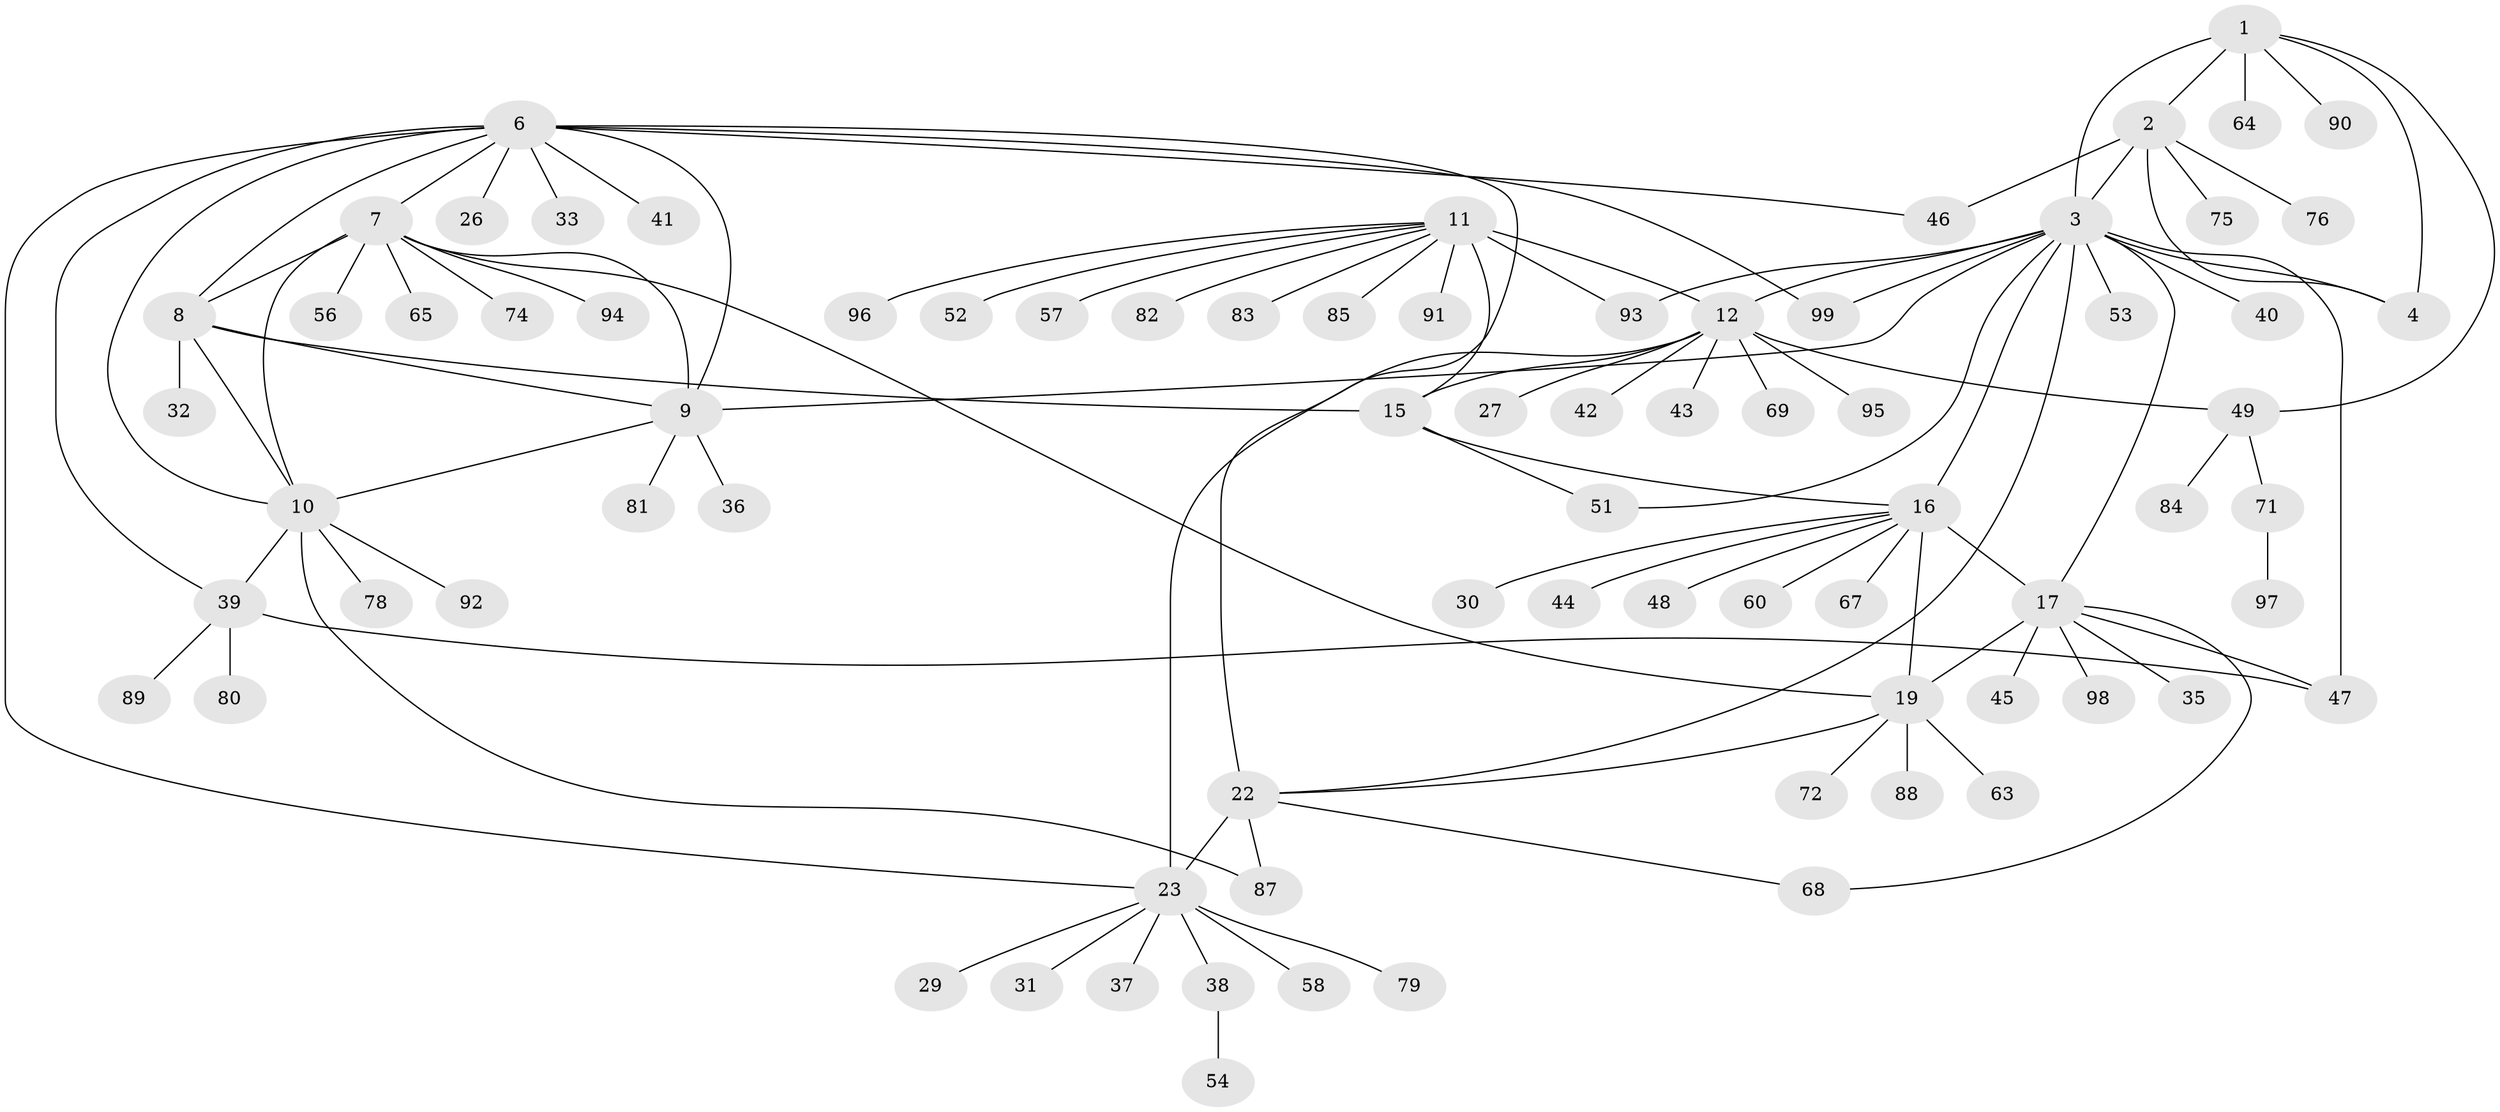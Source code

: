 // Generated by graph-tools (version 1.1) at 2025/24/03/03/25 07:24:13]
// undirected, 79 vertices, 107 edges
graph export_dot {
graph [start="1"]
  node [color=gray90,style=filled];
  1 [super="+59"];
  2 [super="+5"];
  3 [super="+55"];
  4 [super="+70"];
  6 [super="+21"];
  7;
  8 [super="+61"];
  9 [super="+50"];
  10 [super="+28"];
  11 [super="+13"];
  12 [super="+14"];
  15;
  16 [super="+20"];
  17 [super="+18"];
  19 [super="+34"];
  22 [super="+24"];
  23 [super="+25"];
  26;
  27;
  29;
  30;
  31;
  32;
  33;
  35;
  36;
  37;
  38;
  39;
  40;
  41;
  42;
  43;
  44;
  45 [super="+86"];
  46;
  47 [super="+73"];
  48;
  49 [super="+66"];
  51 [super="+62"];
  52;
  53;
  54;
  56;
  57;
  58 [super="+77"];
  60;
  63;
  64;
  65;
  67;
  68;
  69;
  71;
  72;
  74;
  75;
  76;
  78;
  79;
  80;
  81;
  82;
  83;
  84;
  85;
  87;
  88;
  89;
  90;
  91;
  92;
  93;
  94;
  95;
  96 [super="+100"];
  97;
  98;
  99;
  1 -- 2 [weight=2];
  1 -- 3;
  1 -- 4;
  1 -- 49;
  1 -- 64;
  1 -- 90;
  2 -- 3 [weight=2];
  2 -- 4 [weight=2];
  2 -- 46;
  2 -- 75;
  2 -- 76;
  3 -- 4;
  3 -- 9;
  3 -- 22;
  3 -- 40;
  3 -- 47;
  3 -- 51;
  3 -- 53;
  3 -- 93;
  3 -- 99;
  3 -- 16;
  3 -- 12;
  3 -- 17;
  6 -- 7;
  6 -- 8;
  6 -- 9;
  6 -- 10;
  6 -- 33;
  6 -- 46;
  6 -- 99;
  6 -- 39;
  6 -- 41;
  6 -- 22 [weight=2];
  6 -- 23 [weight=2];
  6 -- 26;
  7 -- 8;
  7 -- 9;
  7 -- 10;
  7 -- 19;
  7 -- 56;
  7 -- 65;
  7 -- 74;
  7 -- 94;
  8 -- 9;
  8 -- 10;
  8 -- 15;
  8 -- 32;
  9 -- 10;
  9 -- 36;
  9 -- 81;
  10 -- 39;
  10 -- 78;
  10 -- 87;
  10 -- 92;
  11 -- 12 [weight=4];
  11 -- 15 [weight=2];
  11 -- 82;
  11 -- 85;
  11 -- 91;
  11 -- 96;
  11 -- 83;
  11 -- 52;
  11 -- 57;
  11 -- 93;
  12 -- 15 [weight=2];
  12 -- 23;
  12 -- 27;
  12 -- 42;
  12 -- 43;
  12 -- 69;
  12 -- 95;
  12 -- 49;
  15 -- 16;
  15 -- 51;
  16 -- 17 [weight=4];
  16 -- 19 [weight=2];
  16 -- 48;
  16 -- 67;
  16 -- 60;
  16 -- 44;
  16 -- 30;
  17 -- 19 [weight=2];
  17 -- 98;
  17 -- 35;
  17 -- 68;
  17 -- 45;
  17 -- 47;
  19 -- 22;
  19 -- 63;
  19 -- 72;
  19 -- 88;
  22 -- 23 [weight=4];
  22 -- 68;
  22 -- 87;
  23 -- 37;
  23 -- 58;
  23 -- 38;
  23 -- 31;
  23 -- 29;
  23 -- 79;
  38 -- 54;
  39 -- 47;
  39 -- 80;
  39 -- 89;
  49 -- 71;
  49 -- 84;
  71 -- 97;
}
